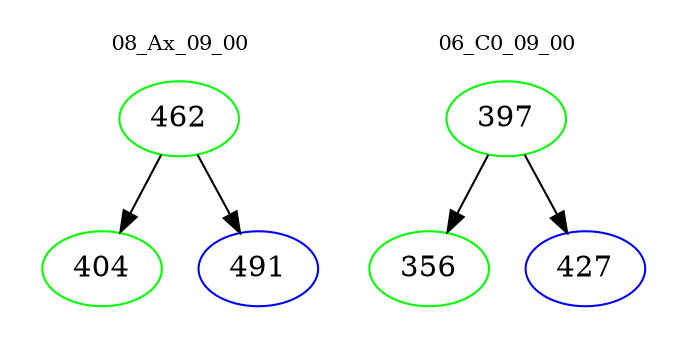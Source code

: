 digraph{
subgraph cluster_0 {
color = white
label = "08_Ax_09_00";
fontsize=10;
T0_462 [label="462", color="green"]
T0_462 -> T0_404 [color="black"]
T0_404 [label="404", color="green"]
T0_462 -> T0_491 [color="black"]
T0_491 [label="491", color="blue"]
}
subgraph cluster_1 {
color = white
label = "06_C0_09_00";
fontsize=10;
T1_397 [label="397", color="green"]
T1_397 -> T1_356 [color="black"]
T1_356 [label="356", color="green"]
T1_397 -> T1_427 [color="black"]
T1_427 [label="427", color="blue"]
}
}
